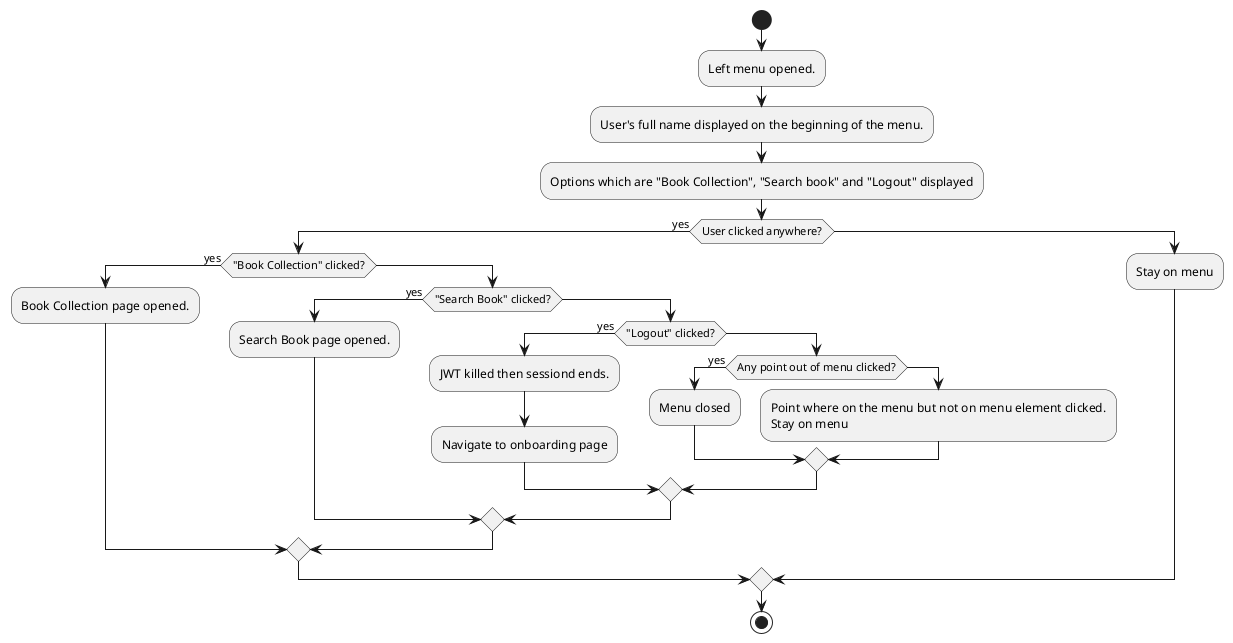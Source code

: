 @startuml
start
:Left menu opened.;
:User's full name displayed on the beginning of the menu.;
:Options which are "Book Collection", "Search book" and "Logout" displayed;
if(User clicked anywhere?) then(yes)
  if("Book Collection" clicked?) then (yes)
    :Book Collection page opened.;
  else
    if("Search Book" clicked?) then (yes)
      :Search Book page opened.;
    else
     if("Logout" clicked?) then (yes)
       :JWT killed then sessiond ends.;
       :Navigate to onboarding page;
      else
       if(Any point out of menu clicked?) then (yes)
        :Menu closed;
       else
         :Point where on the menu but not on menu element clicked.
         Stay on menu;
       endif
      endif
    endif
  endif
else
  :Stay on menu;
endif
stop
@enduml